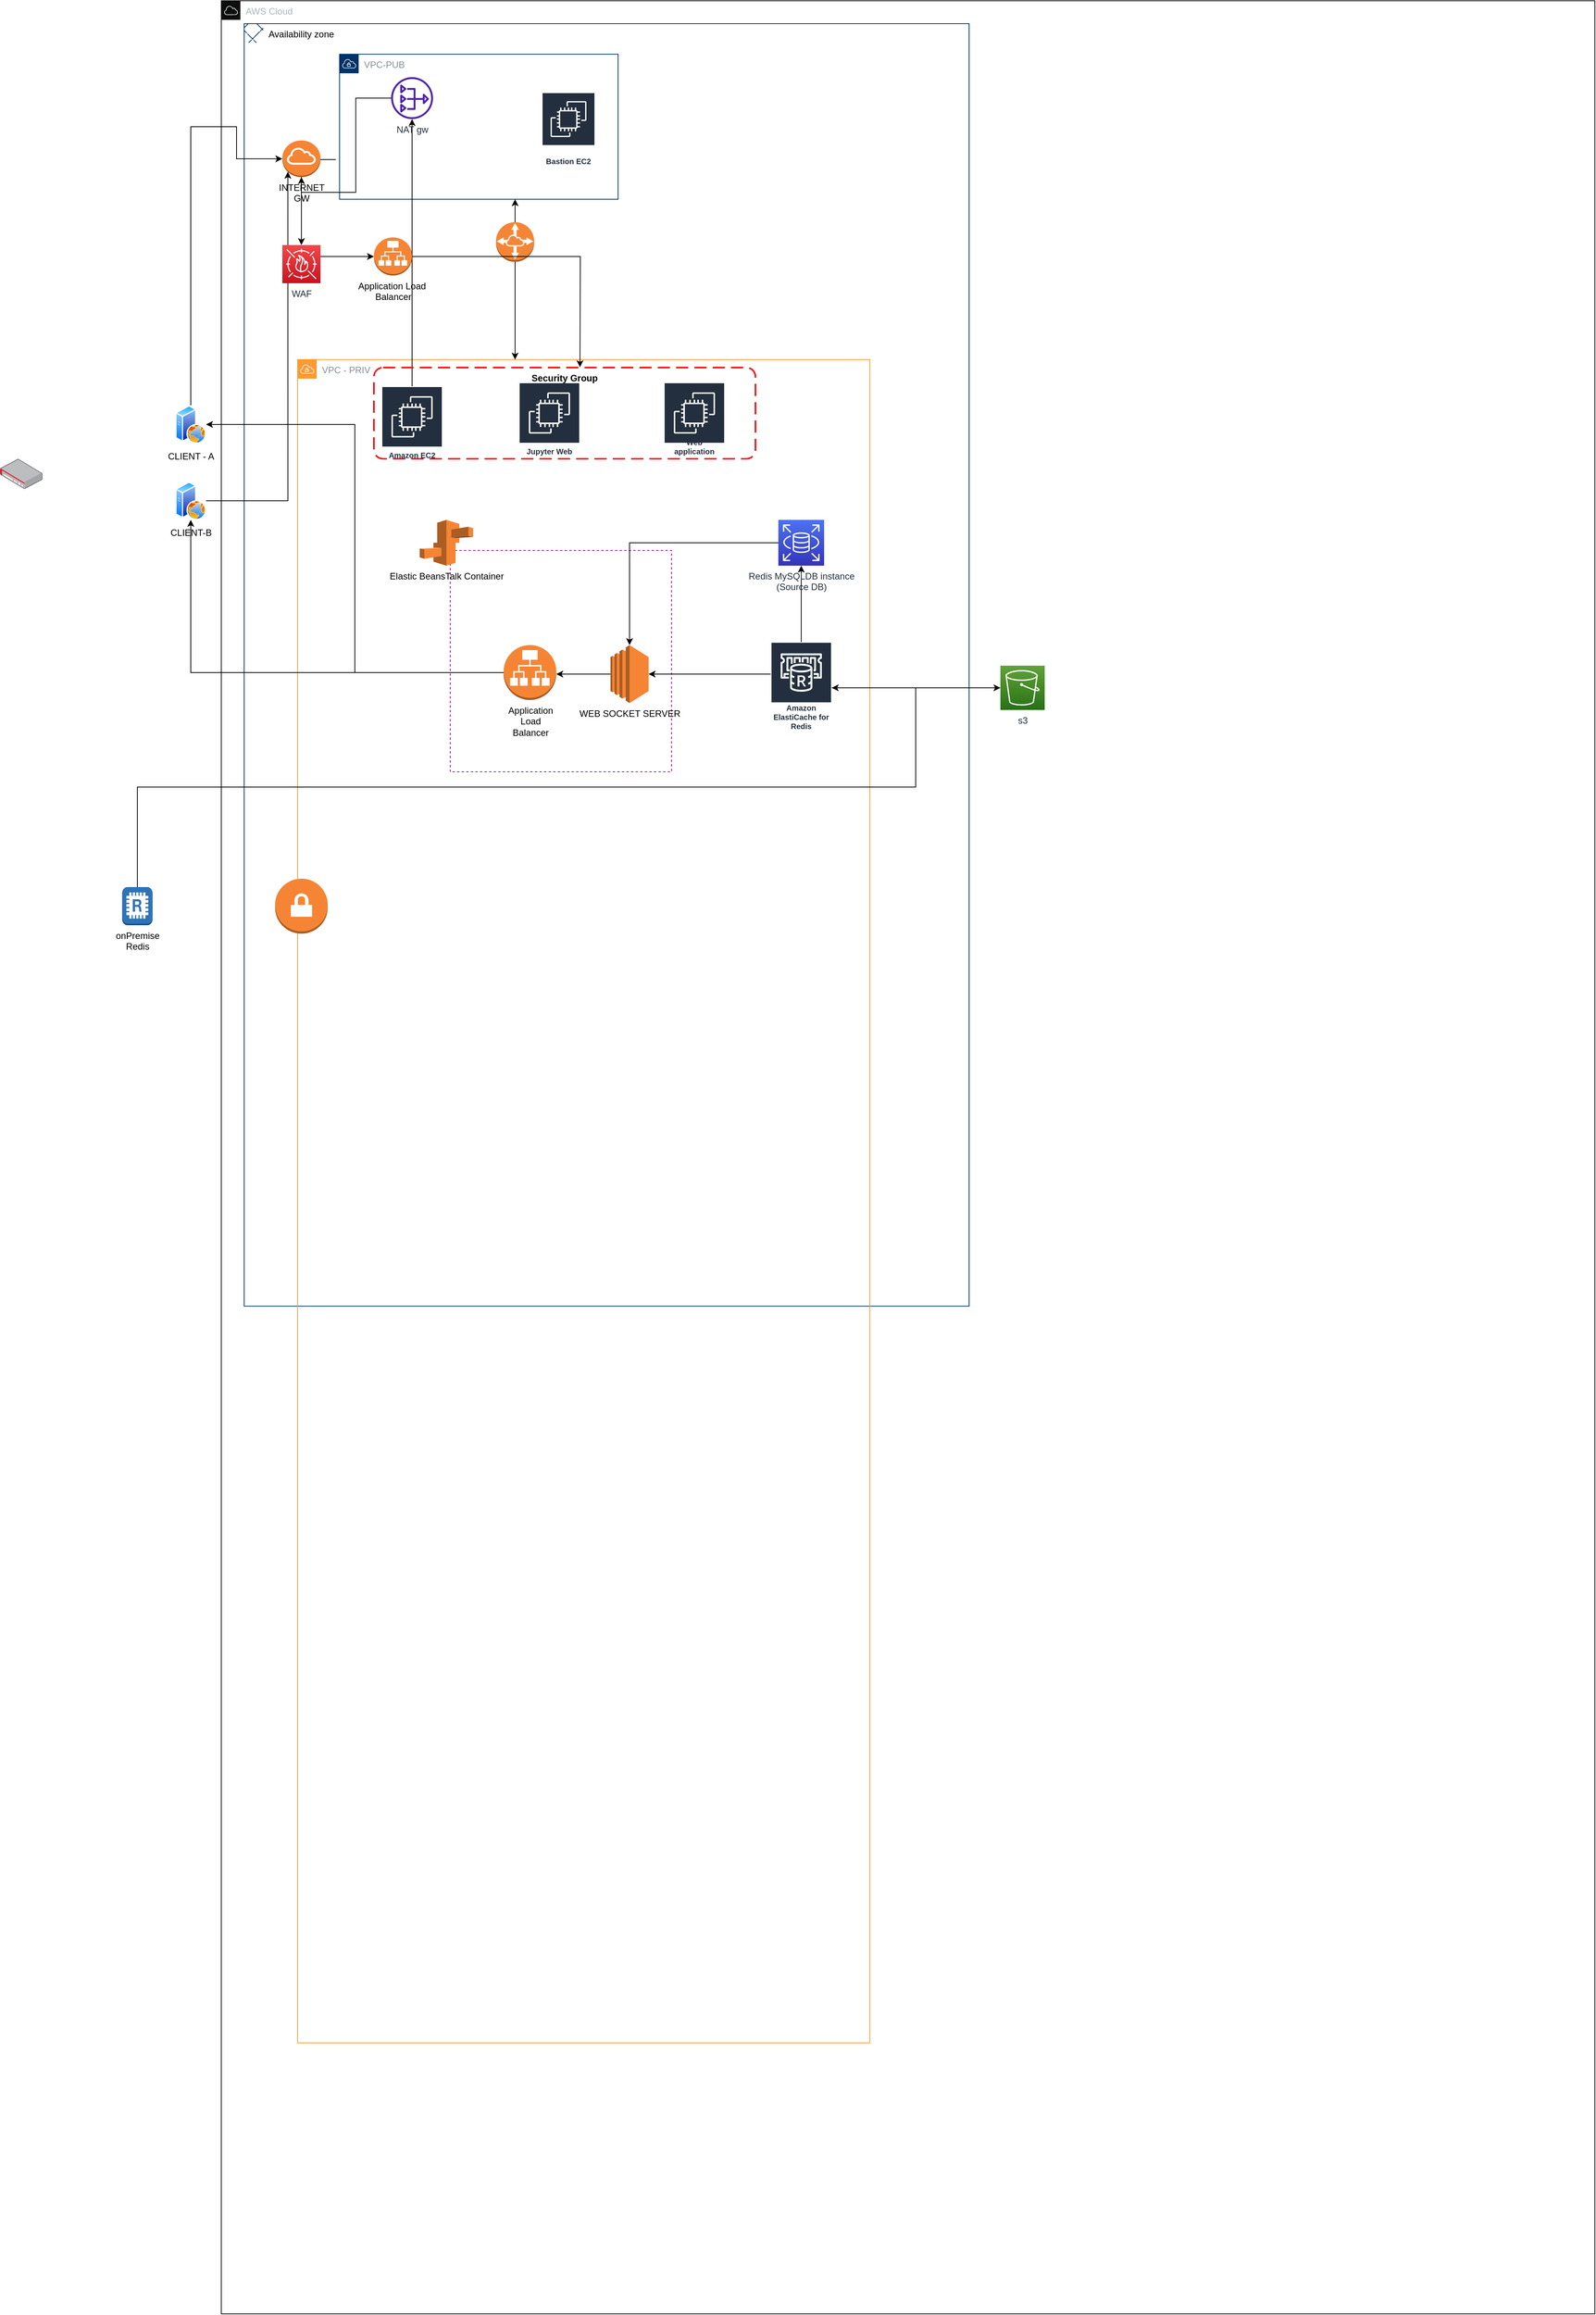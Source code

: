 <mxfile version="21.0.2" type="github">
  <diagram id="Ht1M8jgEwFfnCIfOTk4-" name="Page-1">
    <mxGraphModel dx="2968" dy="1838" grid="1" gridSize="10" guides="1" tooltips="1" connect="1" arrows="1" fold="1" page="1" pageScale="1" pageWidth="1169" pageHeight="827" math="0" shadow="0">
      <root>
        <mxCell id="0" />
        <mxCell id="1" parent="0" />
        <mxCell id="BePM_J13rFGYLzdqfS_X-57" value="AWS Cloud" style="sketch=0;outlineConnect=0;gradientColor=none;html=1;whiteSpace=wrap;fontSize=12;fontStyle=0;shape=mxgraph.aws4.group;grIcon=mxgraph.aws4.group_aws_cloud;strokeColor=#0C0D0D;fillColor=none;verticalAlign=top;align=left;spacingLeft=30;fontColor=#AAB7B8;dashed=0;" parent="1" vertex="1">
          <mxGeometry x="90" y="-620" width="1800" height="3030" as="geometry" />
        </mxCell>
        <mxCell id="gqNzPMrKnhylWZQlq9tM-2" value="&lt;font style=&quot;&quot; color=&quot;#000000&quot;&gt;Availability zone&lt;/font&gt;" style="sketch=0;outlineConnect=0;html=1;whiteSpace=wrap;fontSize=12;fontStyle=0;shape=mxgraph.aws4.group;grIcon=mxgraph.aws4.group_availability_zone;strokeColor=#003366;fillColor=none;verticalAlign=top;align=left;spacingLeft=30;fontColor=#ffffff;fillStyle=cross-hatch;" vertex="1" parent="1">
          <mxGeometry x="120" y="-590" width="950" height="1680" as="geometry" />
        </mxCell>
        <mxCell id="BePM_J13rFGYLzdqfS_X-4" value="VPC - PRIV" style="sketch=0;outlineConnect=0;gradientColor=none;html=1;whiteSpace=wrap;fontSize=12;fontStyle=0;shape=mxgraph.aws4.group;grIcon=mxgraph.aws4.group_vpc;strokeColor=#FF9933;fillColor=none;verticalAlign=top;align=left;spacingLeft=30;fontColor=#879196;dashed=0;" parent="1" vertex="1">
          <mxGeometry x="190" y="-150" width="750" height="2205" as="geometry" />
        </mxCell>
        <mxCell id="BePM_J13rFGYLzdqfS_X-27" value="" style="whiteSpace=wrap;html=1;aspect=fixed;strokeColor=#990099;dashed=1;fillColor=none;" parent="1" vertex="1">
          <mxGeometry x="390" y="100" width="290" height="290" as="geometry" />
        </mxCell>
        <mxCell id="BePM_J13rFGYLzdqfS_X-5" value="VPC-PUB&lt;br&gt;" style="sketch=0;outlineConnect=0;gradientColor=none;html=1;whiteSpace=wrap;fontSize=12;fontStyle=0;shape=mxgraph.aws4.group;grIcon=mxgraph.aws4.group_vpc;strokeColor=#003366;fillColor=none;verticalAlign=top;align=left;spacingLeft=30;fontColor=#879196;dashed=0;" parent="1" vertex="1">
          <mxGeometry x="245" y="-550" width="365" height="190" as="geometry" />
        </mxCell>
        <mxCell id="BePM_J13rFGYLzdqfS_X-13" style="edgeStyle=orthogonalEdgeStyle;rounded=0;orthogonalLoop=1;jettySize=auto;html=1;" parent="1" source="BePM_J13rFGYLzdqfS_X-1" target="BePM_J13rFGYLzdqfS_X-8" edge="1">
          <mxGeometry relative="1" as="geometry">
            <Array as="points">
              <mxPoint x="110" y="-455" />
              <mxPoint x="110" y="-413" />
            </Array>
          </mxGeometry>
        </mxCell>
        <mxCell id="BePM_J13rFGYLzdqfS_X-1" value="CLIENT - A" style="aspect=fixed;perimeter=ellipsePerimeter;html=1;align=center;shadow=0;dashed=0;spacingTop=3;image;image=img/lib/active_directory/web_server.svg;" parent="1" vertex="1">
          <mxGeometry x="30" y="-90" width="40" height="50" as="geometry" />
        </mxCell>
        <mxCell id="BePM_J13rFGYLzdqfS_X-2" value="Bastion EC2" style="sketch=0;outlineConnect=0;fontColor=#232F3E;gradientColor=none;strokeColor=#ffffff;fillColor=#232F3E;dashed=0;verticalLabelPosition=middle;verticalAlign=bottom;align=center;html=1;whiteSpace=wrap;fontSize=10;fontStyle=1;spacing=3;shape=mxgraph.aws4.productIcon;prIcon=mxgraph.aws4.ec2;" parent="1" vertex="1">
          <mxGeometry x="510" y="-500" width="70" height="100" as="geometry" />
        </mxCell>
        <mxCell id="BePM_J13rFGYLzdqfS_X-7" style="edgeStyle=orthogonalEdgeStyle;rounded=0;orthogonalLoop=1;jettySize=auto;html=1;" parent="1" source="BePM_J13rFGYLzdqfS_X-3" target="BePM_J13rFGYLzdqfS_X-6" edge="1">
          <mxGeometry relative="1" as="geometry" />
        </mxCell>
        <mxCell id="BePM_J13rFGYLzdqfS_X-3" value="Amazon EC2" style="sketch=0;outlineConnect=0;fontColor=#232F3E;gradientColor=none;strokeColor=#ffffff;fillColor=#232F3E;dashed=0;verticalLabelPosition=middle;verticalAlign=bottom;align=center;html=1;whiteSpace=wrap;fontSize=10;fontStyle=1;spacing=3;shape=mxgraph.aws4.productIcon;prIcon=mxgraph.aws4.ec2;" parent="1" vertex="1">
          <mxGeometry x="300" y="-115" width="80" height="100" as="geometry" />
        </mxCell>
        <mxCell id="BePM_J13rFGYLzdqfS_X-16" style="edgeStyle=orthogonalEdgeStyle;rounded=0;orthogonalLoop=1;jettySize=auto;html=1;entryX=0.855;entryY=0.855;entryDx=0;entryDy=0;entryPerimeter=0;startArrow=none;" parent="1" target="BePM_J13rFGYLzdqfS_X-8" edge="1">
          <mxGeometry relative="1" as="geometry">
            <mxPoint x="240.0" y="-412" as="sourcePoint" />
            <Array as="points" />
          </mxGeometry>
        </mxCell>
        <mxCell id="BePM_J13rFGYLzdqfS_X-41" style="edgeStyle=orthogonalEdgeStyle;rounded=0;orthogonalLoop=1;jettySize=auto;html=1;entryX=0.5;entryY=1;entryDx=0;entryDy=0;entryPerimeter=0;" parent="1" source="BePM_J13rFGYLzdqfS_X-6" target="BePM_J13rFGYLzdqfS_X-8" edge="1">
          <mxGeometry relative="1" as="geometry" />
        </mxCell>
        <mxCell id="BePM_J13rFGYLzdqfS_X-6" value="NAT gw" style="sketch=0;outlineConnect=0;fontColor=#232F3E;gradientColor=none;fillColor=#4D27AA;strokeColor=none;dashed=0;verticalLabelPosition=bottom;verticalAlign=top;align=center;html=1;fontSize=12;fontStyle=0;aspect=fixed;pointerEvents=1;shape=mxgraph.aws4.nat_gateway;" parent="1" vertex="1">
          <mxGeometry x="312.5" y="-520" width="55" height="55" as="geometry" />
        </mxCell>
        <mxCell id="gqNzPMrKnhylWZQlq9tM-7" style="edgeStyle=orthogonalEdgeStyle;rounded=0;orthogonalLoop=1;jettySize=auto;html=1;" edge="1" parent="1" source="BePM_J13rFGYLzdqfS_X-8" target="gqNzPMrKnhylWZQlq9tM-4">
          <mxGeometry relative="1" as="geometry" />
        </mxCell>
        <mxCell id="BePM_J13rFGYLzdqfS_X-8" value="INTERNET&lt;br&gt;GW" style="outlineConnect=0;dashed=0;verticalLabelPosition=bottom;verticalAlign=top;align=center;html=1;shape=mxgraph.aws3.internet_gateway;fillColor=#F58534;gradientColor=none;strokeColor=#FF9933;" parent="1" vertex="1">
          <mxGeometry x="170" y="-437" width="50" height="48" as="geometry" />
        </mxCell>
        <mxCell id="BePM_J13rFGYLzdqfS_X-36" style="edgeStyle=orthogonalEdgeStyle;rounded=0;orthogonalLoop=1;jettySize=auto;html=1;" parent="1" source="BePM_J13rFGYLzdqfS_X-23" target="BePM_J13rFGYLzdqfS_X-32" edge="1">
          <mxGeometry relative="1" as="geometry">
            <Array as="points">
              <mxPoint x="550" y="262" />
              <mxPoint x="550" y="262" />
            </Array>
          </mxGeometry>
        </mxCell>
        <mxCell id="BePM_J13rFGYLzdqfS_X-23" value="WEB SOCKET SERVER" style="outlineConnect=0;dashed=0;verticalLabelPosition=bottom;verticalAlign=top;align=center;html=1;shape=mxgraph.aws3.ec2;fillColor=#F58534;gradientColor=none;strokeColor=#FF9933;" parent="1" vertex="1">
          <mxGeometry x="600" y="224" width="50" height="76" as="geometry" />
        </mxCell>
        <mxCell id="BePM_J13rFGYLzdqfS_X-25" style="edgeStyle=orthogonalEdgeStyle;rounded=0;orthogonalLoop=1;jettySize=auto;html=1;entryX=0.145;entryY=0.855;entryDx=0;entryDy=0;entryPerimeter=0;" parent="1" source="BePM_J13rFGYLzdqfS_X-24" target="BePM_J13rFGYLzdqfS_X-8" edge="1">
          <mxGeometry relative="1" as="geometry" />
        </mxCell>
        <mxCell id="BePM_J13rFGYLzdqfS_X-24" value="CLIENT-B&lt;br&gt;" style="aspect=fixed;perimeter=ellipsePerimeter;html=1;align=center;shadow=0;dashed=0;spacingTop=3;image;image=img/lib/active_directory/web_server.svg;" parent="1" vertex="1">
          <mxGeometry x="30" y="10" width="40" height="50" as="geometry" />
        </mxCell>
        <mxCell id="BePM_J13rFGYLzdqfS_X-26" value="Elastic BeansTalk Container" style="outlineConnect=0;dashed=0;verticalLabelPosition=bottom;verticalAlign=top;align=center;html=1;shape=mxgraph.aws3.elastic_beanstalk;fillColor=#F58534;gradientColor=none;strokeColor=#FF9933;" parent="1" vertex="1">
          <mxGeometry x="350" y="60" width="70" height="60" as="geometry" />
        </mxCell>
        <mxCell id="BePM_J13rFGYLzdqfS_X-37" style="edgeStyle=orthogonalEdgeStyle;rounded=0;orthogonalLoop=1;jettySize=auto;html=1;" parent="1" source="BePM_J13rFGYLzdqfS_X-32" target="BePM_J13rFGYLzdqfS_X-24" edge="1">
          <mxGeometry relative="1" as="geometry" />
        </mxCell>
        <mxCell id="BePM_J13rFGYLzdqfS_X-40" style="edgeStyle=orthogonalEdgeStyle;rounded=0;orthogonalLoop=1;jettySize=auto;html=1;entryX=1;entryY=0.5;entryDx=0;entryDy=0;" parent="1" source="BePM_J13rFGYLzdqfS_X-32" target="BePM_J13rFGYLzdqfS_X-1" edge="1">
          <mxGeometry relative="1" as="geometry" />
        </mxCell>
        <mxCell id="BePM_J13rFGYLzdqfS_X-32" value="Application&lt;br&gt;Load&lt;br&gt;Balancer" style="outlineConnect=0;dashed=0;verticalLabelPosition=bottom;verticalAlign=top;align=center;html=1;shape=mxgraph.aws3.application_load_balancer;fillColor=#F58534;gradientColor=none;strokeColor=#990099;" parent="1" vertex="1">
          <mxGeometry x="460" y="224" width="69" height="72" as="geometry" />
        </mxCell>
        <mxCell id="BePM_J13rFGYLzdqfS_X-34" style="edgeStyle=orthogonalEdgeStyle;rounded=0;orthogonalLoop=1;jettySize=auto;html=1;" parent="1" source="BePM_J13rFGYLzdqfS_X-33" target="BePM_J13rFGYLzdqfS_X-23" edge="1">
          <mxGeometry relative="1" as="geometry">
            <Array as="points">
              <mxPoint x="760" y="262" />
              <mxPoint x="760" y="262" />
            </Array>
          </mxGeometry>
        </mxCell>
        <mxCell id="BePM_J13rFGYLzdqfS_X-59" value="" style="edgeStyle=orthogonalEdgeStyle;rounded=0;orthogonalLoop=1;jettySize=auto;html=1;" parent="1" source="BePM_J13rFGYLzdqfS_X-33" target="BePM_J13rFGYLzdqfS_X-58" edge="1">
          <mxGeometry relative="1" as="geometry" />
        </mxCell>
        <mxCell id="gqNzPMrKnhylWZQlq9tM-18" style="edgeStyle=orthogonalEdgeStyle;rounded=0;orthogonalLoop=1;jettySize=auto;html=1;" edge="1" parent="1" source="BePM_J13rFGYLzdqfS_X-33" target="BePM_J13rFGYLzdqfS_X-54">
          <mxGeometry relative="1" as="geometry" />
        </mxCell>
        <mxCell id="BePM_J13rFGYLzdqfS_X-33" value="Amazon ElastiCache for Redis" style="sketch=0;outlineConnect=0;fontColor=#232F3E;gradientColor=none;strokeColor=#ffffff;fillColor=#232F3E;dashed=0;verticalLabelPosition=middle;verticalAlign=bottom;align=center;html=1;whiteSpace=wrap;fontSize=10;fontStyle=1;spacing=3;shape=mxgraph.aws4.productIcon;prIcon=mxgraph.aws4.elasticache_for_redis;" parent="1" vertex="1">
          <mxGeometry x="810" y="220" width="80" height="120" as="geometry" />
        </mxCell>
        <mxCell id="BePM_J13rFGYLzdqfS_X-46" style="edgeStyle=orthogonalEdgeStyle;rounded=0;orthogonalLoop=1;jettySize=auto;html=1;" parent="1" source="BePM_J13rFGYLzdqfS_X-42" target="BePM_J13rFGYLzdqfS_X-5" edge="1">
          <mxGeometry relative="1" as="geometry">
            <Array as="points">
              <mxPoint x="475" y="-350" />
              <mxPoint x="475" y="-350" />
            </Array>
          </mxGeometry>
        </mxCell>
        <mxCell id="BePM_J13rFGYLzdqfS_X-47" style="edgeStyle=orthogonalEdgeStyle;rounded=0;orthogonalLoop=1;jettySize=auto;html=1;" parent="1" source="BePM_J13rFGYLzdqfS_X-42" target="BePM_J13rFGYLzdqfS_X-4" edge="1">
          <mxGeometry relative="1" as="geometry">
            <Array as="points">
              <mxPoint x="475" y="-230" />
              <mxPoint x="475" y="-230" />
            </Array>
          </mxGeometry>
        </mxCell>
        <mxCell id="BePM_J13rFGYLzdqfS_X-42" value="" style="outlineConnect=0;dashed=0;verticalLabelPosition=bottom;verticalAlign=top;align=center;html=1;shape=mxgraph.aws3.vpc_peering;fillColor=#F58536;gradientColor=none;strokeColor=#990099;direction=east;" parent="1" vertex="1">
          <mxGeometry x="450" y="-330" width="50" height="52" as="geometry" />
        </mxCell>
        <mxCell id="BePM_J13rFGYLzdqfS_X-61" style="edgeStyle=orthogonalEdgeStyle;rounded=0;orthogonalLoop=1;jettySize=auto;html=1;" parent="1" source="BePM_J13rFGYLzdqfS_X-50" target="BePM_J13rFGYLzdqfS_X-33" edge="1">
          <mxGeometry relative="1" as="geometry">
            <Array as="points">
              <mxPoint x="-20" y="410" />
              <mxPoint x="1000" y="410" />
            </Array>
          </mxGeometry>
        </mxCell>
        <mxCell id="BePM_J13rFGYLzdqfS_X-50" value="onPremise&lt;br&gt;Redis" style="outlineConnect=0;dashed=0;verticalLabelPosition=bottom;verticalAlign=top;align=center;html=1;shape=mxgraph.aws3.redis;fillColor=#2E73B8;gradientColor=none;strokeColor=#990099;" parent="1" vertex="1">
          <mxGeometry x="-40" y="541" width="40" height="50" as="geometry" />
        </mxCell>
        <mxCell id="BePM_J13rFGYLzdqfS_X-60" style="edgeStyle=orthogonalEdgeStyle;rounded=0;orthogonalLoop=1;jettySize=auto;html=1;" parent="1" source="BePM_J13rFGYLzdqfS_X-54" target="BePM_J13rFGYLzdqfS_X-23" edge="1">
          <mxGeometry relative="1" as="geometry" />
        </mxCell>
        <mxCell id="BePM_J13rFGYLzdqfS_X-54" value="Redis MySQLDB instance&lt;br&gt;(Source DB)" style="sketch=0;points=[[0,0,0],[0.25,0,0],[0.5,0,0],[0.75,0,0],[1,0,0],[0,1,0],[0.25,1,0],[0.5,1,0],[0.75,1,0],[1,1,0],[0,0.25,0],[0,0.5,0],[0,0.75,0],[1,0.25,0],[1,0.5,0],[1,0.75,0]];outlineConnect=0;fontColor=#232F3E;gradientColor=#4D72F3;gradientDirection=north;fillColor=#3334B9;strokeColor=#ffffff;dashed=0;verticalLabelPosition=bottom;verticalAlign=top;align=center;html=1;fontSize=12;fontStyle=0;aspect=fixed;shape=mxgraph.aws4.resourceIcon;resIcon=mxgraph.aws4.rds;" parent="1" vertex="1">
          <mxGeometry x="820" y="60" width="60" height="60" as="geometry" />
        </mxCell>
        <mxCell id="BePM_J13rFGYLzdqfS_X-55" value="" style="outlineConnect=0;dashed=0;verticalLabelPosition=bottom;verticalAlign=top;align=center;html=1;shape=mxgraph.aws3.vpn_gateway;fillColor=#F58534;gradientColor=none;strokeColor=#990099;" parent="1" vertex="1">
          <mxGeometry x="160.5" y="530" width="69" height="72" as="geometry" />
        </mxCell>
        <mxCell id="BePM_J13rFGYLzdqfS_X-56" value="" style="points=[];aspect=fixed;html=1;align=center;shadow=0;dashed=0;image;image=img/lib/allied_telesis/security/Router_VPN.svg;strokeColor=#990099;fillColor=none;" parent="1" vertex="1">
          <mxGeometry x="-200" y="-20" width="55.8" height="39.6" as="geometry" />
        </mxCell>
        <mxCell id="BePM_J13rFGYLzdqfS_X-58" value="s3" style="sketch=0;points=[[0,0,0],[0.25,0,0],[0.5,0,0],[0.75,0,0],[1,0,0],[0,1,0],[0.25,1,0],[0.5,1,0],[0.75,1,0],[1,1,0],[0,0.25,0],[0,0.5,0],[0,0.75,0],[1,0.25,0],[1,0.5,0],[1,0.75,0]];outlineConnect=0;fontColor=#232F3E;gradientColor=#60A337;gradientDirection=north;fillColor=#277116;strokeColor=#ffffff;dashed=0;verticalLabelPosition=bottom;verticalAlign=top;align=center;html=1;fontSize=12;fontStyle=0;aspect=fixed;shape=mxgraph.aws4.resourceIcon;resIcon=mxgraph.aws4.s3;" parent="1" vertex="1">
          <mxGeometry x="1111" y="251" width="58" height="58" as="geometry" />
        </mxCell>
        <mxCell id="gqNzPMrKnhylWZQlq9tM-15" style="edgeStyle=orthogonalEdgeStyle;rounded=0;orthogonalLoop=1;jettySize=auto;html=1;" edge="1" parent="1" source="gqNzPMrKnhylWZQlq9tM-4" target="gqNzPMrKnhylWZQlq9tM-12">
          <mxGeometry relative="1" as="geometry">
            <Array as="points">
              <mxPoint x="230" y="-285" />
              <mxPoint x="230" y="-285" />
            </Array>
          </mxGeometry>
        </mxCell>
        <mxCell id="gqNzPMrKnhylWZQlq9tM-4" value="WAF" style="sketch=0;points=[[0,0,0],[0.25,0,0],[0.5,0,0],[0.75,0,0],[1,0,0],[0,1,0],[0.25,1,0],[0.5,1,0],[0.75,1,0],[1,1,0],[0,0.25,0],[0,0.5,0],[0,0.75,0],[1,0.25,0],[1,0.5,0],[1,0.75,0]];outlineConnect=0;fontColor=#232F3E;gradientColor=#F54749;gradientDirection=north;fillColor=#C7131F;strokeColor=#ffffff;dashed=0;verticalLabelPosition=bottom;verticalAlign=top;align=center;html=1;fontSize=12;fontStyle=0;aspect=fixed;shape=mxgraph.aws4.resourceIcon;resIcon=mxgraph.aws4.waf;" vertex="1" parent="1">
          <mxGeometry x="170" y="-300" width="50" height="50" as="geometry" />
        </mxCell>
        <mxCell id="gqNzPMrKnhylWZQlq9tM-9" value="Jupyter Web" style="sketch=0;outlineConnect=0;fontColor=#232F3E;gradientColor=none;strokeColor=#ffffff;fillColor=#232F3E;dashed=0;verticalLabelPosition=middle;verticalAlign=bottom;align=center;html=1;whiteSpace=wrap;fontSize=10;fontStyle=1;spacing=3;shape=mxgraph.aws4.productIcon;prIcon=mxgraph.aws4.ec2;" vertex="1" parent="1">
          <mxGeometry x="480" y="-120" width="80" height="100" as="geometry" />
        </mxCell>
        <mxCell id="gqNzPMrKnhylWZQlq9tM-10" value="Web application" style="sketch=0;outlineConnect=0;fontColor=#232F3E;gradientColor=none;strokeColor=#ffffff;fillColor=#232F3E;dashed=0;verticalLabelPosition=middle;verticalAlign=bottom;align=center;html=1;whiteSpace=wrap;fontSize=10;fontStyle=1;spacing=3;shape=mxgraph.aws4.productIcon;prIcon=mxgraph.aws4.ec2;" vertex="1" parent="1">
          <mxGeometry x="670" y="-120" width="80" height="100" as="geometry" />
        </mxCell>
        <mxCell id="gqNzPMrKnhylWZQlq9tM-17" style="edgeStyle=orthogonalEdgeStyle;rounded=0;orthogonalLoop=1;jettySize=auto;html=1;" edge="1" parent="1" source="gqNzPMrKnhylWZQlq9tM-12">
          <mxGeometry relative="1" as="geometry">
            <mxPoint x="560" y="-140" as="targetPoint" />
          </mxGeometry>
        </mxCell>
        <mxCell id="gqNzPMrKnhylWZQlq9tM-12" value="Application Load&amp;nbsp;&lt;br&gt;Balancer" style="outlineConnect=0;dashed=0;verticalLabelPosition=bottom;verticalAlign=top;align=center;html=1;shape=mxgraph.aws3.application_load_balancer;fillColor=#F58534;gradientColor=none;" vertex="1" parent="1">
          <mxGeometry x="290" y="-310" width="50" height="50" as="geometry" />
        </mxCell>
        <mxCell id="gqNzPMrKnhylWZQlq9tM-19" value="Security Group" style="rounded=1;arcSize=10;dashed=1;strokeColor=#ff0000;fillColor=none;gradientColor=none;dashPattern=8 4;strokeWidth=2;fontStyle=1;verticalAlign=top;" vertex="1" parent="1">
          <mxGeometry x="290" y="-139.5" width="500" height="119.5" as="geometry" />
        </mxCell>
      </root>
    </mxGraphModel>
  </diagram>
</mxfile>
